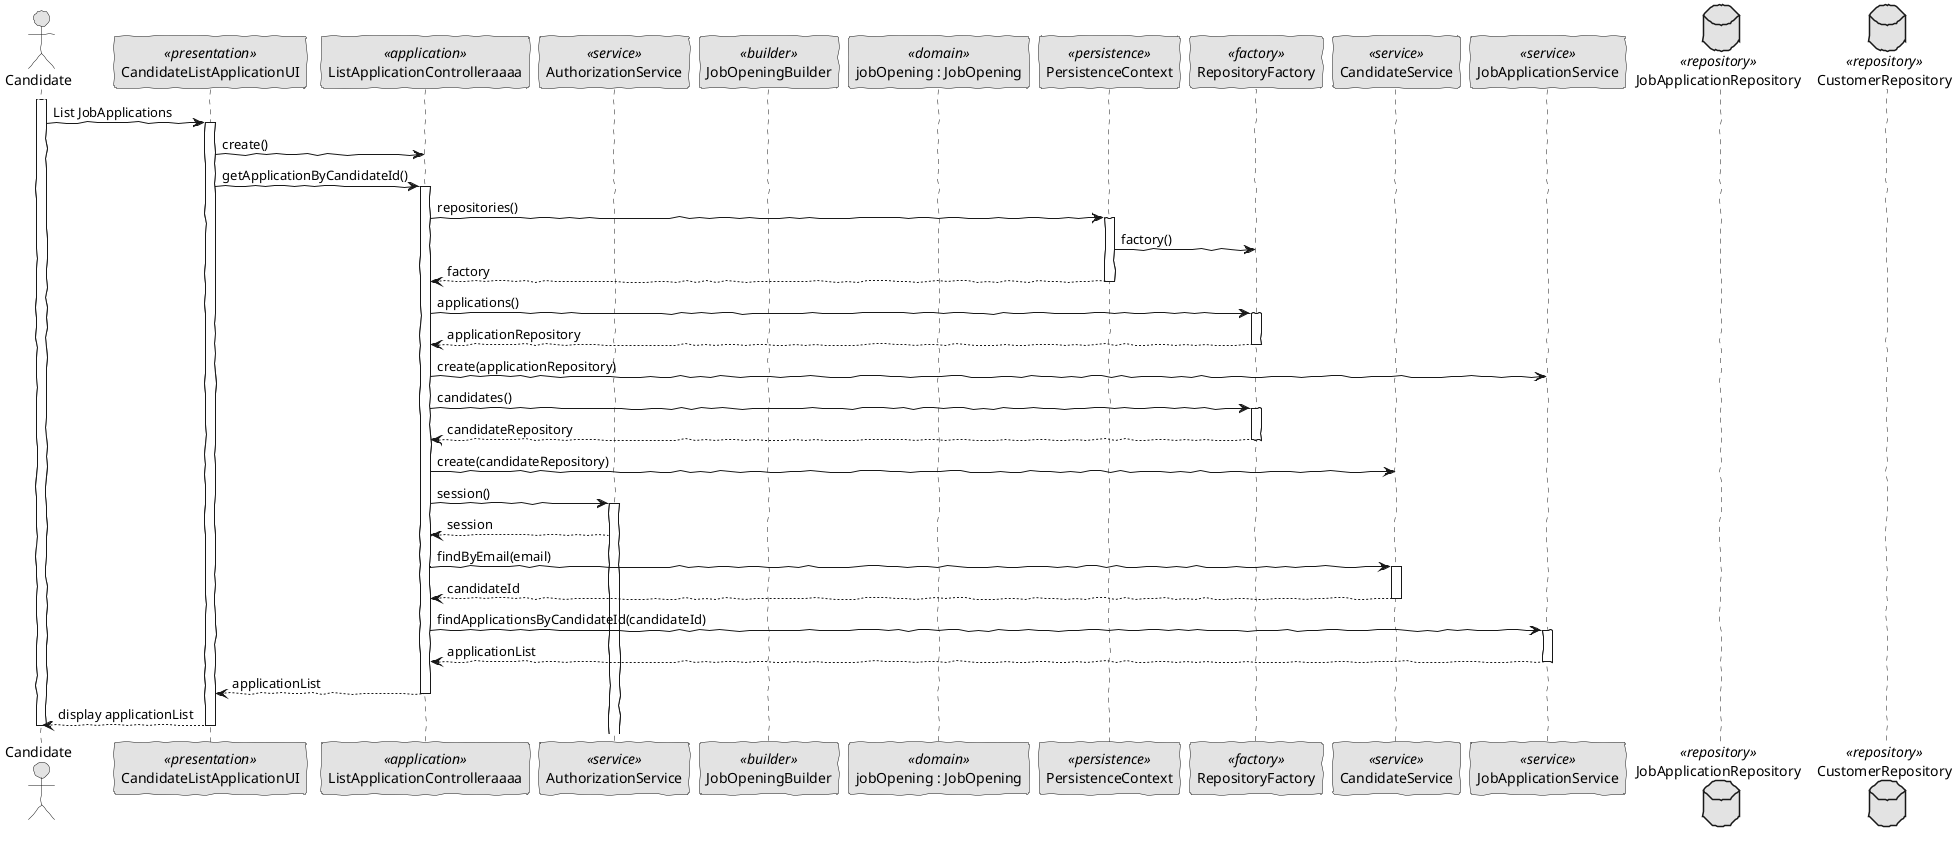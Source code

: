 @startuml
skinparam handwritten true
skinparam monochrome true
skinparam packageStyle rect
skinparam defaultFontName FG Virgil
skinparam shadowing false

actor Candidate as Actor
participant CandidateListApplicationUI as UI <<presentation>>
participant ListApplicationControlleraaaa as Controller <<application>>
participant AuthorizationService as Authz <<service>>
participant JobOpeningBuilder as JobOpeningBuilder <<builder>>
participant "jobOpening : JobOpening" as Domain <<domain>>
participant PersistenceContext as Persistence <<persistence>>
participant RepositoryFactory as Factory <<factory>>
participant CandidateService as CandidateService<<service>>
participant JobApplicationService as JobApplicationService<<service>>
database JobApplicationRepository as JobApplicationRepository<<repository>>
database CustomerRepository as CustomerRepository<<repository>>

activate Actor

    Actor -> UI : List JobApplications

    activate UI

        UI -> Controller : create()

            UI -> Controller : getApplicationByCandidateId()

            activate Controller

                Controller -> Persistence : repositories()

                 activate Persistence

                 Persistence -> Factory : factory()

                 Persistence --> Controller : factory

                 deactivate Persistence

                 Controller -> Factory : applications()

                 activate Factory

                 Factory --> Controller : applicationRepository

                 deactivate Factory

                 Controller -> JobApplicationService : create(applicationRepository)

                 Controller -> Factory : candidates()

                 activate Factory

                 Factory --> Controller : candidateRepository

                 deactivate Factory

                 Controller -> CandidateService : create(candidateRepository)

                 Controller -> Authz : session()

                 activate Authz

                 Authz --> Controller : session

                 Controller -> CandidateService : findByEmail(email)

                 activate CandidateService

                 CandidateService --> Controller : candidateId

                 deactivate CandidateService

                 Controller -> JobApplicationService : findApplicationsByCandidateId(candidateId)

                 activate JobApplicationService

                 JobApplicationService --> Controller : applicationList

                 deactivate JobApplicationService

                 Controller --> UI : applicationList

                 deactivate Controller

                 UI --> Actor : display applicationList

        deactivate UI
    deactivate Actor
@enduml